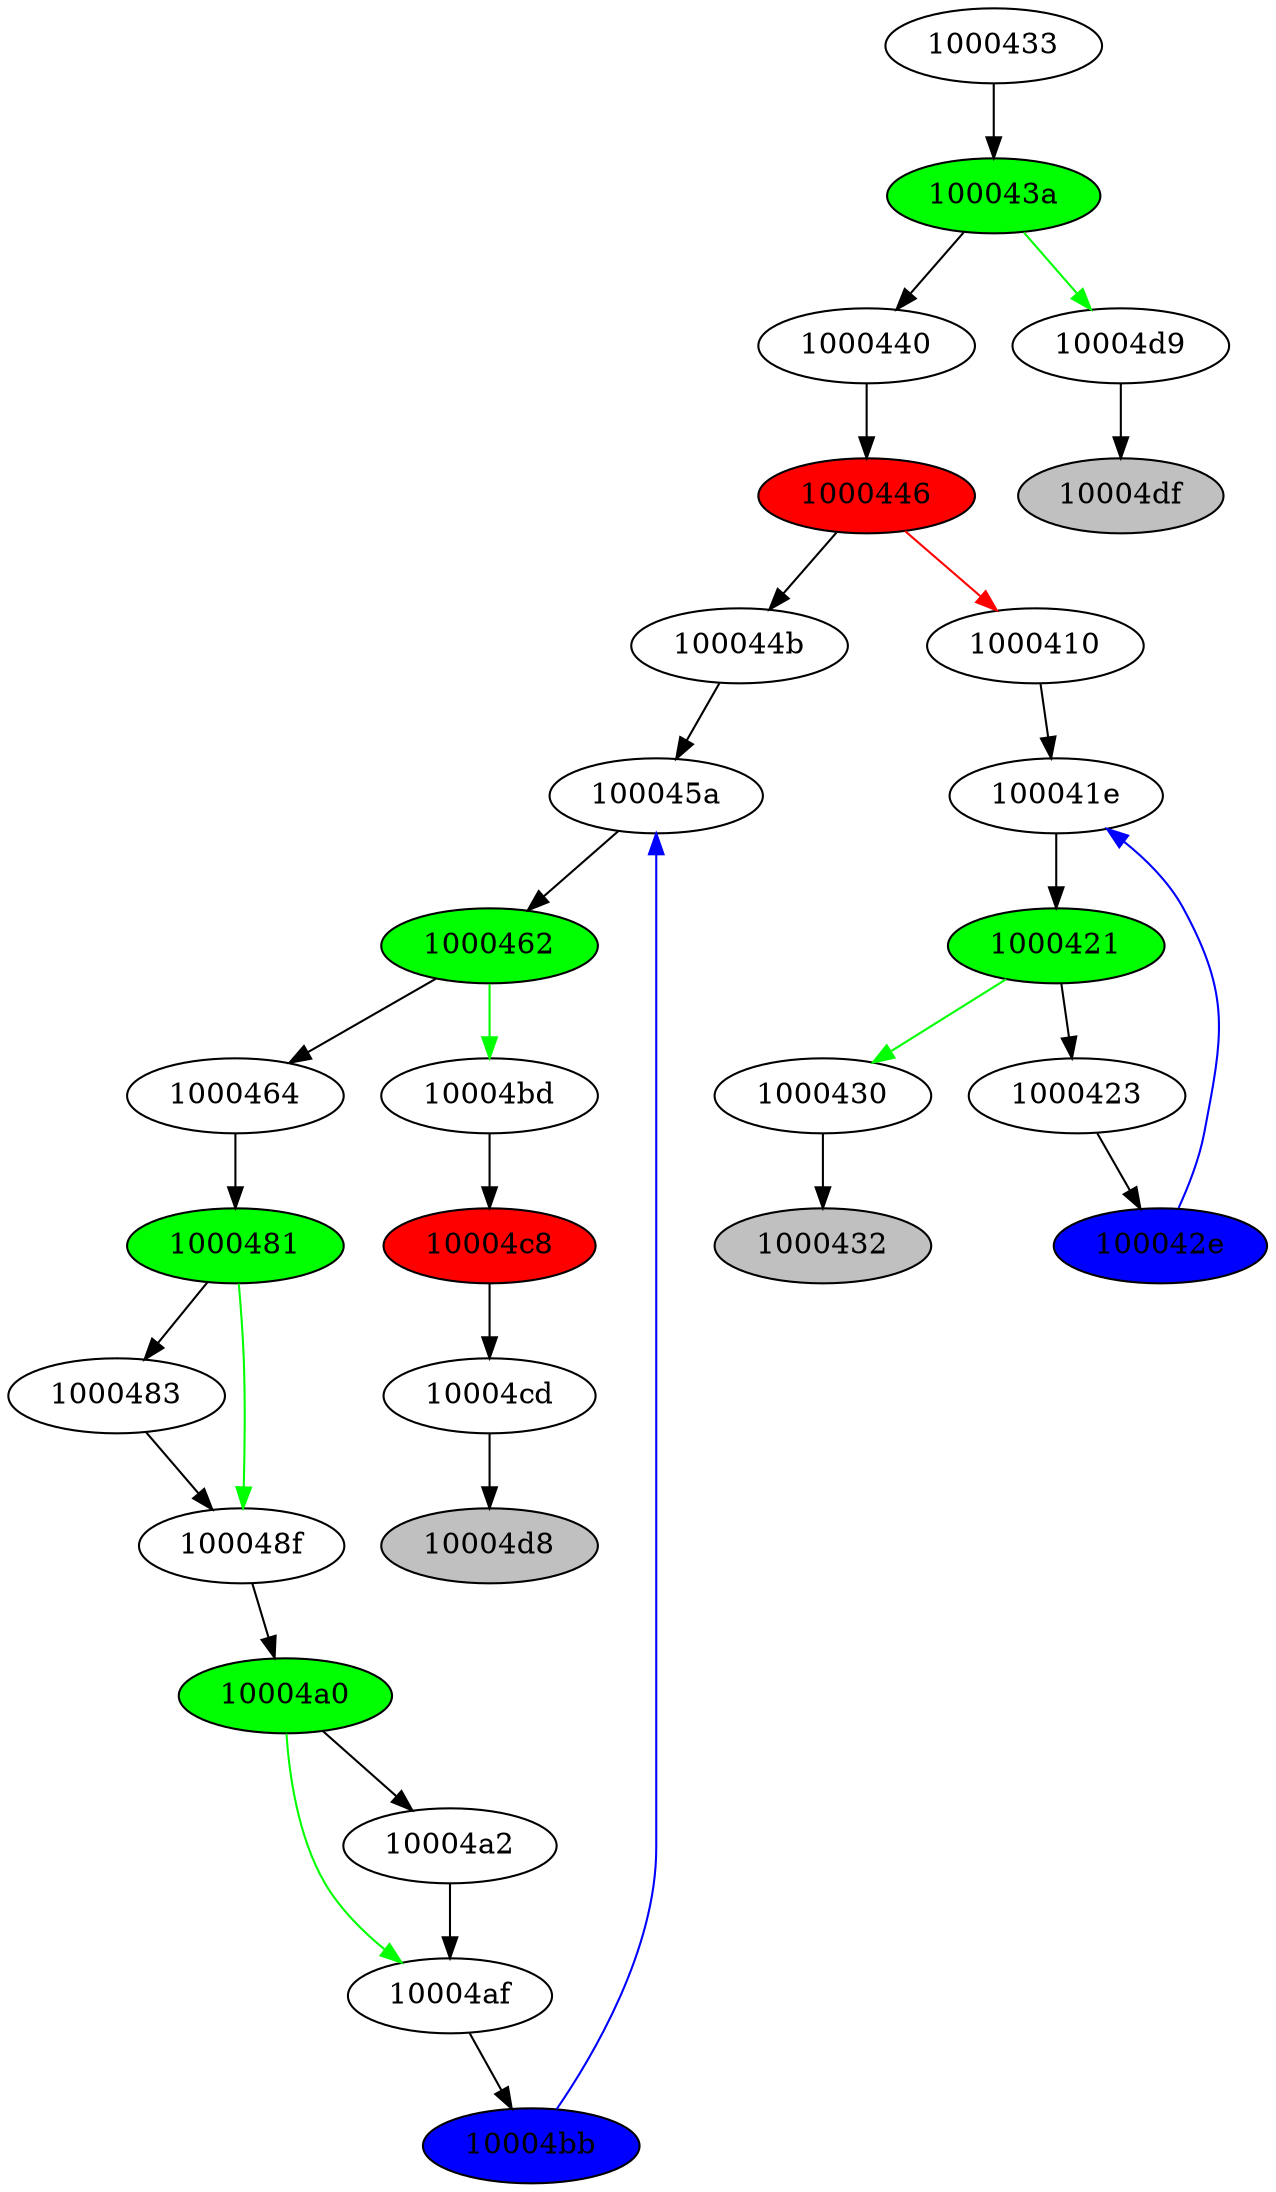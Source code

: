 digraph mon_graphe {
"1000433"->"100043a";
"100043a"->"1000440";
"100043a" [style=filled fillcolor=green];
"1000440"->"1000446";
"1000446"->"100044b";
"1000446" [style=filled fillcolor=red];
"100044b"->"100045a";
"100045a"->"1000462";
"1000462"->"1000464";
"1000462" [style=filled fillcolor=green];
"1000464"->"1000481";
"1000481"->"1000483";
"1000481" [style=filled fillcolor=green];
"1000483"->"100048f";
"100048f"->"10004a0";
"10004a0"->"10004a2";
"10004a0" [style=filled fillcolor=green];
"10004a2"->"10004af";
"10004af"->"10004bb";
"10004bb"->"100045a" [color=blue];
"10004bb" [style=filled fillcolor=blue];
"100045a";
"10004a0"->"10004af" [color=green];
"10004a0" [style=filled fillcolor=green];
"10004af";
"1000481"->"100048f" [color=green];
"1000481" [style=filled fillcolor=green];
"100048f";
"1000462"->"10004bd" [color=green];
"1000462" [style=filled fillcolor=green];
"10004bd"->"10004c8";
"10004c8"->"10004cd";
"10004c8" [style=filled fillcolor=red];
"10004cd"->"10004d8";
"10004d8"[style=filled fillcolor=grey];
"1000446"->"1000410" [color=red];
"1000446" [style=filled fillcolor=red];
"1000410"->"100041e";
"100041e"->"1000421";
"1000421"->"1000423";
"1000421" [style=filled fillcolor=green];
"1000423"->"100042e";
"100042e"->"100041e" [color=blue];
"100042e" [style=filled fillcolor=blue];
"100041e";
"1000421"->"1000430" [color=green];
"1000421" [style=filled fillcolor=green];
"1000430"->"1000432";
"1000432"[style=filled fillcolor=grey];
"100043a"->"10004d9" [color=green];
"100043a" [style=filled fillcolor=green];
"10004d9"->"10004df";
"10004df"[style=filled fillcolor=grey];
}
